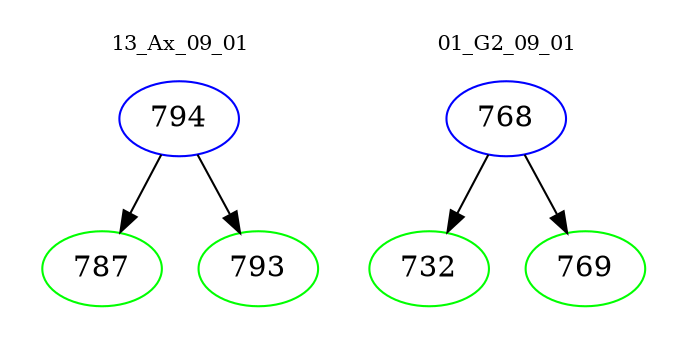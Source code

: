 digraph{
subgraph cluster_0 {
color = white
label = "13_Ax_09_01";
fontsize=10;
T0_794 [label="794", color="blue"]
T0_794 -> T0_787 [color="black"]
T0_787 [label="787", color="green"]
T0_794 -> T0_793 [color="black"]
T0_793 [label="793", color="green"]
}
subgraph cluster_1 {
color = white
label = "01_G2_09_01";
fontsize=10;
T1_768 [label="768", color="blue"]
T1_768 -> T1_732 [color="black"]
T1_732 [label="732", color="green"]
T1_768 -> T1_769 [color="black"]
T1_769 [label="769", color="green"]
}
}
